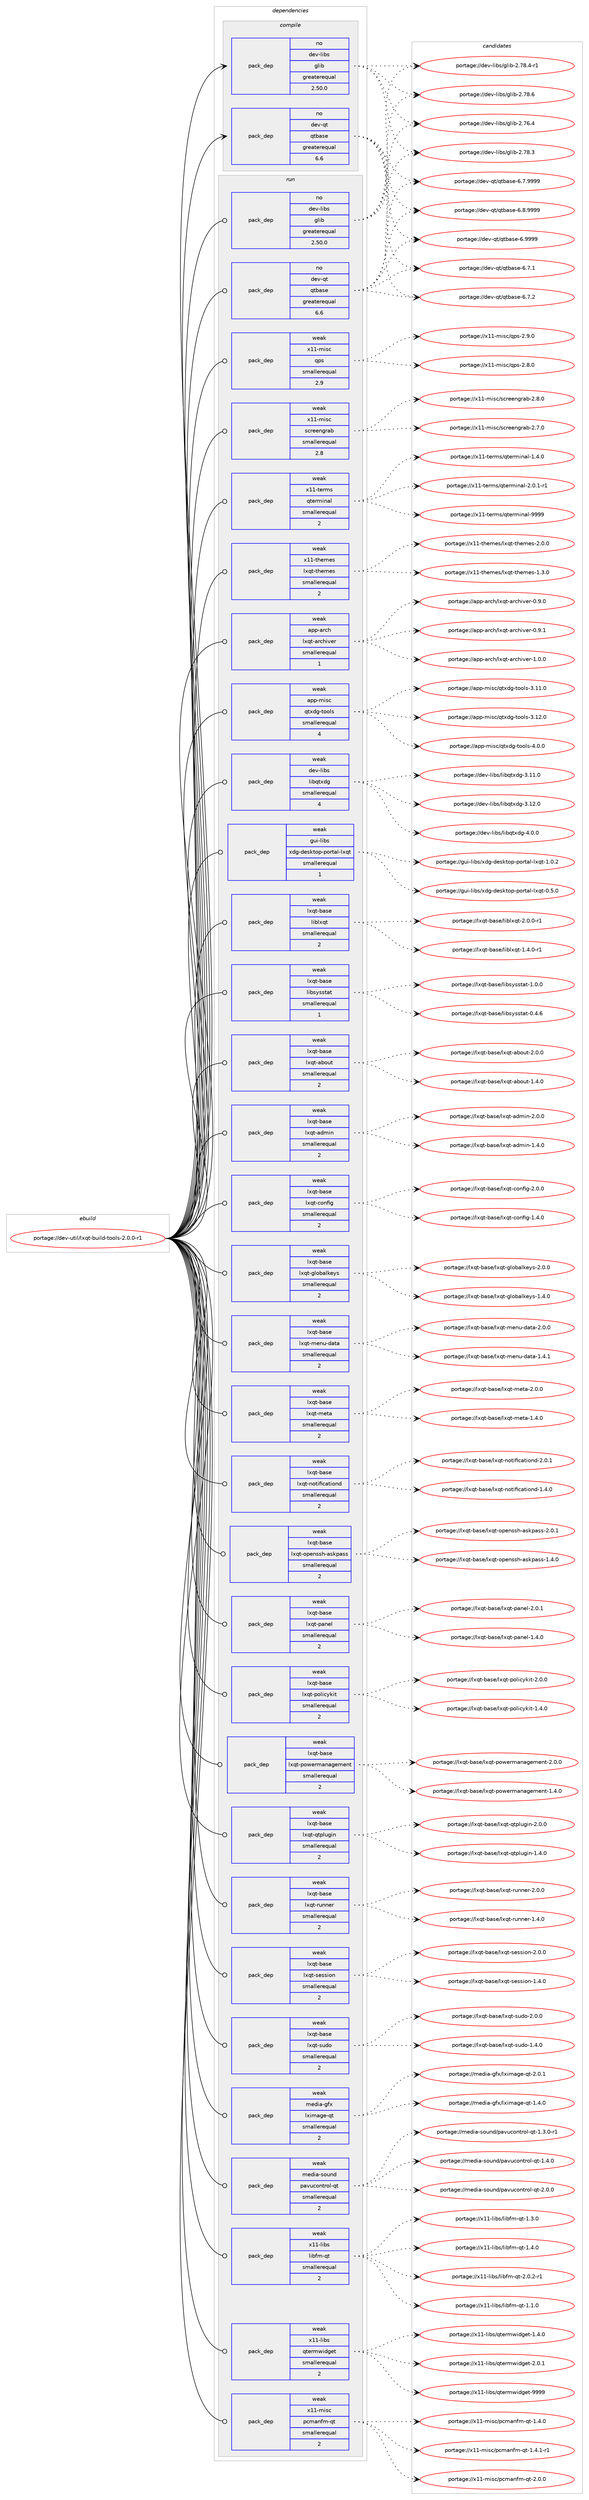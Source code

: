 digraph prolog {

# *************
# Graph options
# *************

newrank=true;
concentrate=true;
compound=true;
graph [rankdir=LR,fontname=Helvetica,fontsize=10,ranksep=1.5];#, ranksep=2.5, nodesep=0.2];
edge  [arrowhead=vee];
node  [fontname=Helvetica,fontsize=10];

# **********
# The ebuild
# **********

subgraph cluster_leftcol {
color=gray;
rank=same;
label=<<i>ebuild</i>>;
id [label="portage://dev-util/lxqt-build-tools-2.0.0-r1", color=red, width=4, href="../dev-util/lxqt-build-tools-2.0.0-r1.svg"];
}

# ****************
# The dependencies
# ****************

subgraph cluster_midcol {
color=gray;
label=<<i>dependencies</i>>;
subgraph cluster_compile {
fillcolor="#eeeeee";
style=filled;
label=<<i>compile</i>>;
subgraph pack49901 {
dependency110826 [label=<<TABLE BORDER="0" CELLBORDER="1" CELLSPACING="0" CELLPADDING="4" WIDTH="220"><TR><TD ROWSPAN="6" CELLPADDING="30">pack_dep</TD></TR><TR><TD WIDTH="110">no</TD></TR><TR><TD>dev-libs</TD></TR><TR><TD>glib</TD></TR><TR><TD>greaterequal</TD></TR><TR><TD>2.50.0</TD></TR></TABLE>>, shape=none, color=blue];
}
id:e -> dependency110826:w [weight=20,style="solid",arrowhead="vee"];
subgraph pack49902 {
dependency110827 [label=<<TABLE BORDER="0" CELLBORDER="1" CELLSPACING="0" CELLPADDING="4" WIDTH="220"><TR><TD ROWSPAN="6" CELLPADDING="30">pack_dep</TD></TR><TR><TD WIDTH="110">no</TD></TR><TR><TD>dev-qt</TD></TR><TR><TD>qtbase</TD></TR><TR><TD>greaterequal</TD></TR><TR><TD>6.6</TD></TR></TABLE>>, shape=none, color=blue];
}
id:e -> dependency110827:w [weight=20,style="solid",arrowhead="vee"];
}
subgraph cluster_compileandrun {
fillcolor="#eeeeee";
style=filled;
label=<<i>compile and run</i>>;
}
subgraph cluster_run {
fillcolor="#eeeeee";
style=filled;
label=<<i>run</i>>;
subgraph pack49903 {
dependency110828 [label=<<TABLE BORDER="0" CELLBORDER="1" CELLSPACING="0" CELLPADDING="4" WIDTH="220"><TR><TD ROWSPAN="6" CELLPADDING="30">pack_dep</TD></TR><TR><TD WIDTH="110">no</TD></TR><TR><TD>dev-libs</TD></TR><TR><TD>glib</TD></TR><TR><TD>greaterequal</TD></TR><TR><TD>2.50.0</TD></TR></TABLE>>, shape=none, color=blue];
}
id:e -> dependency110828:w [weight=20,style="solid",arrowhead="odot"];
subgraph pack49904 {
dependency110829 [label=<<TABLE BORDER="0" CELLBORDER="1" CELLSPACING="0" CELLPADDING="4" WIDTH="220"><TR><TD ROWSPAN="6" CELLPADDING="30">pack_dep</TD></TR><TR><TD WIDTH="110">no</TD></TR><TR><TD>dev-qt</TD></TR><TR><TD>qtbase</TD></TR><TR><TD>greaterequal</TD></TR><TR><TD>6.6</TD></TR></TABLE>>, shape=none, color=blue];
}
id:e -> dependency110829:w [weight=20,style="solid",arrowhead="odot"];
subgraph pack49905 {
dependency110830 [label=<<TABLE BORDER="0" CELLBORDER="1" CELLSPACING="0" CELLPADDING="4" WIDTH="220"><TR><TD ROWSPAN="6" CELLPADDING="30">pack_dep</TD></TR><TR><TD WIDTH="110">weak</TD></TR><TR><TD>app-arch</TD></TR><TR><TD>lxqt-archiver</TD></TR><TR><TD>smallerequal</TD></TR><TR><TD>1</TD></TR></TABLE>>, shape=none, color=blue];
}
id:e -> dependency110830:w [weight=20,style="solid",arrowhead="odot"];
subgraph pack49906 {
dependency110831 [label=<<TABLE BORDER="0" CELLBORDER="1" CELLSPACING="0" CELLPADDING="4" WIDTH="220"><TR><TD ROWSPAN="6" CELLPADDING="30">pack_dep</TD></TR><TR><TD WIDTH="110">weak</TD></TR><TR><TD>app-misc</TD></TR><TR><TD>qtxdg-tools</TD></TR><TR><TD>smallerequal</TD></TR><TR><TD>4</TD></TR></TABLE>>, shape=none, color=blue];
}
id:e -> dependency110831:w [weight=20,style="solid",arrowhead="odot"];
subgraph pack49907 {
dependency110832 [label=<<TABLE BORDER="0" CELLBORDER="1" CELLSPACING="0" CELLPADDING="4" WIDTH="220"><TR><TD ROWSPAN="6" CELLPADDING="30">pack_dep</TD></TR><TR><TD WIDTH="110">weak</TD></TR><TR><TD>dev-libs</TD></TR><TR><TD>libqtxdg</TD></TR><TR><TD>smallerequal</TD></TR><TR><TD>4</TD></TR></TABLE>>, shape=none, color=blue];
}
id:e -> dependency110832:w [weight=20,style="solid",arrowhead="odot"];
subgraph pack49908 {
dependency110833 [label=<<TABLE BORDER="0" CELLBORDER="1" CELLSPACING="0" CELLPADDING="4" WIDTH="220"><TR><TD ROWSPAN="6" CELLPADDING="30">pack_dep</TD></TR><TR><TD WIDTH="110">weak</TD></TR><TR><TD>gui-libs</TD></TR><TR><TD>xdg-desktop-portal-lxqt</TD></TR><TR><TD>smallerequal</TD></TR><TR><TD>1</TD></TR></TABLE>>, shape=none, color=blue];
}
id:e -> dependency110833:w [weight=20,style="solid",arrowhead="odot"];
subgraph pack49909 {
dependency110834 [label=<<TABLE BORDER="0" CELLBORDER="1" CELLSPACING="0" CELLPADDING="4" WIDTH="220"><TR><TD ROWSPAN="6" CELLPADDING="30">pack_dep</TD></TR><TR><TD WIDTH="110">weak</TD></TR><TR><TD>lxqt-base</TD></TR><TR><TD>liblxqt</TD></TR><TR><TD>smallerequal</TD></TR><TR><TD>2</TD></TR></TABLE>>, shape=none, color=blue];
}
id:e -> dependency110834:w [weight=20,style="solid",arrowhead="odot"];
subgraph pack49910 {
dependency110835 [label=<<TABLE BORDER="0" CELLBORDER="1" CELLSPACING="0" CELLPADDING="4" WIDTH="220"><TR><TD ROWSPAN="6" CELLPADDING="30">pack_dep</TD></TR><TR><TD WIDTH="110">weak</TD></TR><TR><TD>lxqt-base</TD></TR><TR><TD>libsysstat</TD></TR><TR><TD>smallerequal</TD></TR><TR><TD>1</TD></TR></TABLE>>, shape=none, color=blue];
}
id:e -> dependency110835:w [weight=20,style="solid",arrowhead="odot"];
subgraph pack49911 {
dependency110836 [label=<<TABLE BORDER="0" CELLBORDER="1" CELLSPACING="0" CELLPADDING="4" WIDTH="220"><TR><TD ROWSPAN="6" CELLPADDING="30">pack_dep</TD></TR><TR><TD WIDTH="110">weak</TD></TR><TR><TD>lxqt-base</TD></TR><TR><TD>lxqt-about</TD></TR><TR><TD>smallerequal</TD></TR><TR><TD>2</TD></TR></TABLE>>, shape=none, color=blue];
}
id:e -> dependency110836:w [weight=20,style="solid",arrowhead="odot"];
subgraph pack49912 {
dependency110837 [label=<<TABLE BORDER="0" CELLBORDER="1" CELLSPACING="0" CELLPADDING="4" WIDTH="220"><TR><TD ROWSPAN="6" CELLPADDING="30">pack_dep</TD></TR><TR><TD WIDTH="110">weak</TD></TR><TR><TD>lxqt-base</TD></TR><TR><TD>lxqt-admin</TD></TR><TR><TD>smallerequal</TD></TR><TR><TD>2</TD></TR></TABLE>>, shape=none, color=blue];
}
id:e -> dependency110837:w [weight=20,style="solid",arrowhead="odot"];
subgraph pack49913 {
dependency110838 [label=<<TABLE BORDER="0" CELLBORDER="1" CELLSPACING="0" CELLPADDING="4" WIDTH="220"><TR><TD ROWSPAN="6" CELLPADDING="30">pack_dep</TD></TR><TR><TD WIDTH="110">weak</TD></TR><TR><TD>lxqt-base</TD></TR><TR><TD>lxqt-config</TD></TR><TR><TD>smallerequal</TD></TR><TR><TD>2</TD></TR></TABLE>>, shape=none, color=blue];
}
id:e -> dependency110838:w [weight=20,style="solid",arrowhead="odot"];
subgraph pack49914 {
dependency110839 [label=<<TABLE BORDER="0" CELLBORDER="1" CELLSPACING="0" CELLPADDING="4" WIDTH="220"><TR><TD ROWSPAN="6" CELLPADDING="30">pack_dep</TD></TR><TR><TD WIDTH="110">weak</TD></TR><TR><TD>lxqt-base</TD></TR><TR><TD>lxqt-globalkeys</TD></TR><TR><TD>smallerequal</TD></TR><TR><TD>2</TD></TR></TABLE>>, shape=none, color=blue];
}
id:e -> dependency110839:w [weight=20,style="solid",arrowhead="odot"];
subgraph pack49915 {
dependency110840 [label=<<TABLE BORDER="0" CELLBORDER="1" CELLSPACING="0" CELLPADDING="4" WIDTH="220"><TR><TD ROWSPAN="6" CELLPADDING="30">pack_dep</TD></TR><TR><TD WIDTH="110">weak</TD></TR><TR><TD>lxqt-base</TD></TR><TR><TD>lxqt-menu-data</TD></TR><TR><TD>smallerequal</TD></TR><TR><TD>2</TD></TR></TABLE>>, shape=none, color=blue];
}
id:e -> dependency110840:w [weight=20,style="solid",arrowhead="odot"];
subgraph pack49916 {
dependency110841 [label=<<TABLE BORDER="0" CELLBORDER="1" CELLSPACING="0" CELLPADDING="4" WIDTH="220"><TR><TD ROWSPAN="6" CELLPADDING="30">pack_dep</TD></TR><TR><TD WIDTH="110">weak</TD></TR><TR><TD>lxqt-base</TD></TR><TR><TD>lxqt-meta</TD></TR><TR><TD>smallerequal</TD></TR><TR><TD>2</TD></TR></TABLE>>, shape=none, color=blue];
}
id:e -> dependency110841:w [weight=20,style="solid",arrowhead="odot"];
subgraph pack49917 {
dependency110842 [label=<<TABLE BORDER="0" CELLBORDER="1" CELLSPACING="0" CELLPADDING="4" WIDTH="220"><TR><TD ROWSPAN="6" CELLPADDING="30">pack_dep</TD></TR><TR><TD WIDTH="110">weak</TD></TR><TR><TD>lxqt-base</TD></TR><TR><TD>lxqt-notificationd</TD></TR><TR><TD>smallerequal</TD></TR><TR><TD>2</TD></TR></TABLE>>, shape=none, color=blue];
}
id:e -> dependency110842:w [weight=20,style="solid",arrowhead="odot"];
subgraph pack49918 {
dependency110843 [label=<<TABLE BORDER="0" CELLBORDER="1" CELLSPACING="0" CELLPADDING="4" WIDTH="220"><TR><TD ROWSPAN="6" CELLPADDING="30">pack_dep</TD></TR><TR><TD WIDTH="110">weak</TD></TR><TR><TD>lxqt-base</TD></TR><TR><TD>lxqt-openssh-askpass</TD></TR><TR><TD>smallerequal</TD></TR><TR><TD>2</TD></TR></TABLE>>, shape=none, color=blue];
}
id:e -> dependency110843:w [weight=20,style="solid",arrowhead="odot"];
subgraph pack49919 {
dependency110844 [label=<<TABLE BORDER="0" CELLBORDER="1" CELLSPACING="0" CELLPADDING="4" WIDTH="220"><TR><TD ROWSPAN="6" CELLPADDING="30">pack_dep</TD></TR><TR><TD WIDTH="110">weak</TD></TR><TR><TD>lxqt-base</TD></TR><TR><TD>lxqt-panel</TD></TR><TR><TD>smallerequal</TD></TR><TR><TD>2</TD></TR></TABLE>>, shape=none, color=blue];
}
id:e -> dependency110844:w [weight=20,style="solid",arrowhead="odot"];
subgraph pack49920 {
dependency110845 [label=<<TABLE BORDER="0" CELLBORDER="1" CELLSPACING="0" CELLPADDING="4" WIDTH="220"><TR><TD ROWSPAN="6" CELLPADDING="30">pack_dep</TD></TR><TR><TD WIDTH="110">weak</TD></TR><TR><TD>lxqt-base</TD></TR><TR><TD>lxqt-policykit</TD></TR><TR><TD>smallerequal</TD></TR><TR><TD>2</TD></TR></TABLE>>, shape=none, color=blue];
}
id:e -> dependency110845:w [weight=20,style="solid",arrowhead="odot"];
subgraph pack49921 {
dependency110846 [label=<<TABLE BORDER="0" CELLBORDER="1" CELLSPACING="0" CELLPADDING="4" WIDTH="220"><TR><TD ROWSPAN="6" CELLPADDING="30">pack_dep</TD></TR><TR><TD WIDTH="110">weak</TD></TR><TR><TD>lxqt-base</TD></TR><TR><TD>lxqt-powermanagement</TD></TR><TR><TD>smallerequal</TD></TR><TR><TD>2</TD></TR></TABLE>>, shape=none, color=blue];
}
id:e -> dependency110846:w [weight=20,style="solid",arrowhead="odot"];
subgraph pack49922 {
dependency110847 [label=<<TABLE BORDER="0" CELLBORDER="1" CELLSPACING="0" CELLPADDING="4" WIDTH="220"><TR><TD ROWSPAN="6" CELLPADDING="30">pack_dep</TD></TR><TR><TD WIDTH="110">weak</TD></TR><TR><TD>lxqt-base</TD></TR><TR><TD>lxqt-qtplugin</TD></TR><TR><TD>smallerequal</TD></TR><TR><TD>2</TD></TR></TABLE>>, shape=none, color=blue];
}
id:e -> dependency110847:w [weight=20,style="solid",arrowhead="odot"];
subgraph pack49923 {
dependency110848 [label=<<TABLE BORDER="0" CELLBORDER="1" CELLSPACING="0" CELLPADDING="4" WIDTH="220"><TR><TD ROWSPAN="6" CELLPADDING="30">pack_dep</TD></TR><TR><TD WIDTH="110">weak</TD></TR><TR><TD>lxqt-base</TD></TR><TR><TD>lxqt-runner</TD></TR><TR><TD>smallerequal</TD></TR><TR><TD>2</TD></TR></TABLE>>, shape=none, color=blue];
}
id:e -> dependency110848:w [weight=20,style="solid",arrowhead="odot"];
subgraph pack49924 {
dependency110849 [label=<<TABLE BORDER="0" CELLBORDER="1" CELLSPACING="0" CELLPADDING="4" WIDTH="220"><TR><TD ROWSPAN="6" CELLPADDING="30">pack_dep</TD></TR><TR><TD WIDTH="110">weak</TD></TR><TR><TD>lxqt-base</TD></TR><TR><TD>lxqt-session</TD></TR><TR><TD>smallerequal</TD></TR><TR><TD>2</TD></TR></TABLE>>, shape=none, color=blue];
}
id:e -> dependency110849:w [weight=20,style="solid",arrowhead="odot"];
subgraph pack49925 {
dependency110850 [label=<<TABLE BORDER="0" CELLBORDER="1" CELLSPACING="0" CELLPADDING="4" WIDTH="220"><TR><TD ROWSPAN="6" CELLPADDING="30">pack_dep</TD></TR><TR><TD WIDTH="110">weak</TD></TR><TR><TD>lxqt-base</TD></TR><TR><TD>lxqt-sudo</TD></TR><TR><TD>smallerequal</TD></TR><TR><TD>2</TD></TR></TABLE>>, shape=none, color=blue];
}
id:e -> dependency110850:w [weight=20,style="solid",arrowhead="odot"];
subgraph pack49926 {
dependency110851 [label=<<TABLE BORDER="0" CELLBORDER="1" CELLSPACING="0" CELLPADDING="4" WIDTH="220"><TR><TD ROWSPAN="6" CELLPADDING="30">pack_dep</TD></TR><TR><TD WIDTH="110">weak</TD></TR><TR><TD>media-gfx</TD></TR><TR><TD>lximage-qt</TD></TR><TR><TD>smallerequal</TD></TR><TR><TD>2</TD></TR></TABLE>>, shape=none, color=blue];
}
id:e -> dependency110851:w [weight=20,style="solid",arrowhead="odot"];
subgraph pack49927 {
dependency110852 [label=<<TABLE BORDER="0" CELLBORDER="1" CELLSPACING="0" CELLPADDING="4" WIDTH="220"><TR><TD ROWSPAN="6" CELLPADDING="30">pack_dep</TD></TR><TR><TD WIDTH="110">weak</TD></TR><TR><TD>media-sound</TD></TR><TR><TD>pavucontrol-qt</TD></TR><TR><TD>smallerequal</TD></TR><TR><TD>2</TD></TR></TABLE>>, shape=none, color=blue];
}
id:e -> dependency110852:w [weight=20,style="solid",arrowhead="odot"];
subgraph pack49928 {
dependency110853 [label=<<TABLE BORDER="0" CELLBORDER="1" CELLSPACING="0" CELLPADDING="4" WIDTH="220"><TR><TD ROWSPAN="6" CELLPADDING="30">pack_dep</TD></TR><TR><TD WIDTH="110">weak</TD></TR><TR><TD>x11-libs</TD></TR><TR><TD>libfm-qt</TD></TR><TR><TD>smallerequal</TD></TR><TR><TD>2</TD></TR></TABLE>>, shape=none, color=blue];
}
id:e -> dependency110853:w [weight=20,style="solid",arrowhead="odot"];
subgraph pack49929 {
dependency110854 [label=<<TABLE BORDER="0" CELLBORDER="1" CELLSPACING="0" CELLPADDING="4" WIDTH="220"><TR><TD ROWSPAN="6" CELLPADDING="30">pack_dep</TD></TR><TR><TD WIDTH="110">weak</TD></TR><TR><TD>x11-libs</TD></TR><TR><TD>qtermwidget</TD></TR><TR><TD>smallerequal</TD></TR><TR><TD>2</TD></TR></TABLE>>, shape=none, color=blue];
}
id:e -> dependency110854:w [weight=20,style="solid",arrowhead="odot"];
# *** BEGIN UNKNOWN DEPENDENCY TYPE (TODO) ***
# id -> package_dependency(portage://dev-util/lxqt-build-tools-2.0.0-r1,run,weak,x11-misc,obconf-qt,none,[,,],[],[])
# *** END UNKNOWN DEPENDENCY TYPE (TODO) ***

subgraph pack49930 {
dependency110855 [label=<<TABLE BORDER="0" CELLBORDER="1" CELLSPACING="0" CELLPADDING="4" WIDTH="220"><TR><TD ROWSPAN="6" CELLPADDING="30">pack_dep</TD></TR><TR><TD WIDTH="110">weak</TD></TR><TR><TD>x11-misc</TD></TR><TR><TD>pcmanfm-qt</TD></TR><TR><TD>smallerequal</TD></TR><TR><TD>2</TD></TR></TABLE>>, shape=none, color=blue];
}
id:e -> dependency110855:w [weight=20,style="solid",arrowhead="odot"];
subgraph pack49931 {
dependency110856 [label=<<TABLE BORDER="0" CELLBORDER="1" CELLSPACING="0" CELLPADDING="4" WIDTH="220"><TR><TD ROWSPAN="6" CELLPADDING="30">pack_dep</TD></TR><TR><TD WIDTH="110">weak</TD></TR><TR><TD>x11-misc</TD></TR><TR><TD>qps</TD></TR><TR><TD>smallerequal</TD></TR><TR><TD>2.9</TD></TR></TABLE>>, shape=none, color=blue];
}
id:e -> dependency110856:w [weight=20,style="solid",arrowhead="odot"];
subgraph pack49932 {
dependency110857 [label=<<TABLE BORDER="0" CELLBORDER="1" CELLSPACING="0" CELLPADDING="4" WIDTH="220"><TR><TD ROWSPAN="6" CELLPADDING="30">pack_dep</TD></TR><TR><TD WIDTH="110">weak</TD></TR><TR><TD>x11-misc</TD></TR><TR><TD>screengrab</TD></TR><TR><TD>smallerequal</TD></TR><TR><TD>2.8</TD></TR></TABLE>>, shape=none, color=blue];
}
id:e -> dependency110857:w [weight=20,style="solid",arrowhead="odot"];
subgraph pack49933 {
dependency110858 [label=<<TABLE BORDER="0" CELLBORDER="1" CELLSPACING="0" CELLPADDING="4" WIDTH="220"><TR><TD ROWSPAN="6" CELLPADDING="30">pack_dep</TD></TR><TR><TD WIDTH="110">weak</TD></TR><TR><TD>x11-terms</TD></TR><TR><TD>qterminal</TD></TR><TR><TD>smallerequal</TD></TR><TR><TD>2</TD></TR></TABLE>>, shape=none, color=blue];
}
id:e -> dependency110858:w [weight=20,style="solid",arrowhead="odot"];
subgraph pack49934 {
dependency110859 [label=<<TABLE BORDER="0" CELLBORDER="1" CELLSPACING="0" CELLPADDING="4" WIDTH="220"><TR><TD ROWSPAN="6" CELLPADDING="30">pack_dep</TD></TR><TR><TD WIDTH="110">weak</TD></TR><TR><TD>x11-themes</TD></TR><TR><TD>lxqt-themes</TD></TR><TR><TD>smallerequal</TD></TR><TR><TD>2</TD></TR></TABLE>>, shape=none, color=blue];
}
id:e -> dependency110859:w [weight=20,style="solid",arrowhead="odot"];
}
}

# **************
# The candidates
# **************

subgraph cluster_choices {
rank=same;
color=gray;
label=<<i>candidates</i>>;

subgraph choice49901 {
color=black;
nodesep=1;
choice1001011184510810598115471031081059845504655544652 [label="portage://dev-libs/glib-2.76.4", color=red, width=4,href="../dev-libs/glib-2.76.4.svg"];
choice1001011184510810598115471031081059845504655564651 [label="portage://dev-libs/glib-2.78.3", color=red, width=4,href="../dev-libs/glib-2.78.3.svg"];
choice10010111845108105981154710310810598455046555646524511449 [label="portage://dev-libs/glib-2.78.4-r1", color=red, width=4,href="../dev-libs/glib-2.78.4-r1.svg"];
choice1001011184510810598115471031081059845504655564654 [label="portage://dev-libs/glib-2.78.6", color=red, width=4,href="../dev-libs/glib-2.78.6.svg"];
dependency110826:e -> choice1001011184510810598115471031081059845504655544652:w [style=dotted,weight="100"];
dependency110826:e -> choice1001011184510810598115471031081059845504655564651:w [style=dotted,weight="100"];
dependency110826:e -> choice10010111845108105981154710310810598455046555646524511449:w [style=dotted,weight="100"];
dependency110826:e -> choice1001011184510810598115471031081059845504655564654:w [style=dotted,weight="100"];
}
subgraph choice49902 {
color=black;
nodesep=1;
choice10010111845113116471131169897115101455446554649 [label="portage://dev-qt/qtbase-6.7.1", color=red, width=4,href="../dev-qt/qtbase-6.7.1.svg"];
choice10010111845113116471131169897115101455446554650 [label="portage://dev-qt/qtbase-6.7.2", color=red, width=4,href="../dev-qt/qtbase-6.7.2.svg"];
choice10010111845113116471131169897115101455446554657575757 [label="portage://dev-qt/qtbase-6.7.9999", color=red, width=4,href="../dev-qt/qtbase-6.7.9999.svg"];
choice10010111845113116471131169897115101455446564657575757 [label="portage://dev-qt/qtbase-6.8.9999", color=red, width=4,href="../dev-qt/qtbase-6.8.9999.svg"];
choice1001011184511311647113116989711510145544657575757 [label="portage://dev-qt/qtbase-6.9999", color=red, width=4,href="../dev-qt/qtbase-6.9999.svg"];
dependency110827:e -> choice10010111845113116471131169897115101455446554649:w [style=dotted,weight="100"];
dependency110827:e -> choice10010111845113116471131169897115101455446554650:w [style=dotted,weight="100"];
dependency110827:e -> choice10010111845113116471131169897115101455446554657575757:w [style=dotted,weight="100"];
dependency110827:e -> choice10010111845113116471131169897115101455446564657575757:w [style=dotted,weight="100"];
dependency110827:e -> choice1001011184511311647113116989711510145544657575757:w [style=dotted,weight="100"];
}
subgraph choice49903 {
color=black;
nodesep=1;
choice1001011184510810598115471031081059845504655544652 [label="portage://dev-libs/glib-2.76.4", color=red, width=4,href="../dev-libs/glib-2.76.4.svg"];
choice1001011184510810598115471031081059845504655564651 [label="portage://dev-libs/glib-2.78.3", color=red, width=4,href="../dev-libs/glib-2.78.3.svg"];
choice10010111845108105981154710310810598455046555646524511449 [label="portage://dev-libs/glib-2.78.4-r1", color=red, width=4,href="../dev-libs/glib-2.78.4-r1.svg"];
choice1001011184510810598115471031081059845504655564654 [label="portage://dev-libs/glib-2.78.6", color=red, width=4,href="../dev-libs/glib-2.78.6.svg"];
dependency110828:e -> choice1001011184510810598115471031081059845504655544652:w [style=dotted,weight="100"];
dependency110828:e -> choice1001011184510810598115471031081059845504655564651:w [style=dotted,weight="100"];
dependency110828:e -> choice10010111845108105981154710310810598455046555646524511449:w [style=dotted,weight="100"];
dependency110828:e -> choice1001011184510810598115471031081059845504655564654:w [style=dotted,weight="100"];
}
subgraph choice49904 {
color=black;
nodesep=1;
choice10010111845113116471131169897115101455446554649 [label="portage://dev-qt/qtbase-6.7.1", color=red, width=4,href="../dev-qt/qtbase-6.7.1.svg"];
choice10010111845113116471131169897115101455446554650 [label="portage://dev-qt/qtbase-6.7.2", color=red, width=4,href="../dev-qt/qtbase-6.7.2.svg"];
choice10010111845113116471131169897115101455446554657575757 [label="portage://dev-qt/qtbase-6.7.9999", color=red, width=4,href="../dev-qt/qtbase-6.7.9999.svg"];
choice10010111845113116471131169897115101455446564657575757 [label="portage://dev-qt/qtbase-6.8.9999", color=red, width=4,href="../dev-qt/qtbase-6.8.9999.svg"];
choice1001011184511311647113116989711510145544657575757 [label="portage://dev-qt/qtbase-6.9999", color=red, width=4,href="../dev-qt/qtbase-6.9999.svg"];
dependency110829:e -> choice10010111845113116471131169897115101455446554649:w [style=dotted,weight="100"];
dependency110829:e -> choice10010111845113116471131169897115101455446554650:w [style=dotted,weight="100"];
dependency110829:e -> choice10010111845113116471131169897115101455446554657575757:w [style=dotted,weight="100"];
dependency110829:e -> choice10010111845113116471131169897115101455446564657575757:w [style=dotted,weight="100"];
dependency110829:e -> choice1001011184511311647113116989711510145544657575757:w [style=dotted,weight="100"];
}
subgraph choice49905 {
color=black;
nodesep=1;
choice9711211245971149910447108120113116459711499104105118101114454846574648 [label="portage://app-arch/lxqt-archiver-0.9.0", color=red, width=4,href="../app-arch/lxqt-archiver-0.9.0.svg"];
choice9711211245971149910447108120113116459711499104105118101114454846574649 [label="portage://app-arch/lxqt-archiver-0.9.1", color=red, width=4,href="../app-arch/lxqt-archiver-0.9.1.svg"];
choice9711211245971149910447108120113116459711499104105118101114454946484648 [label="portage://app-arch/lxqt-archiver-1.0.0", color=red, width=4,href="../app-arch/lxqt-archiver-1.0.0.svg"];
dependency110830:e -> choice9711211245971149910447108120113116459711499104105118101114454846574648:w [style=dotted,weight="100"];
dependency110830:e -> choice9711211245971149910447108120113116459711499104105118101114454846574649:w [style=dotted,weight="100"];
dependency110830:e -> choice9711211245971149910447108120113116459711499104105118101114454946484648:w [style=dotted,weight="100"];
}
subgraph choice49906 {
color=black;
nodesep=1;
choice971121124510910511599471131161201001034511611111110811545514649494648 [label="portage://app-misc/qtxdg-tools-3.11.0", color=red, width=4,href="../app-misc/qtxdg-tools-3.11.0.svg"];
choice971121124510910511599471131161201001034511611111110811545514649504648 [label="portage://app-misc/qtxdg-tools-3.12.0", color=red, width=4,href="../app-misc/qtxdg-tools-3.12.0.svg"];
choice9711211245109105115994711311612010010345116111111108115455246484648 [label="portage://app-misc/qtxdg-tools-4.0.0", color=red, width=4,href="../app-misc/qtxdg-tools-4.0.0.svg"];
dependency110831:e -> choice971121124510910511599471131161201001034511611111110811545514649494648:w [style=dotted,weight="100"];
dependency110831:e -> choice971121124510910511599471131161201001034511611111110811545514649504648:w [style=dotted,weight="100"];
dependency110831:e -> choice9711211245109105115994711311612010010345116111111108115455246484648:w [style=dotted,weight="100"];
}
subgraph choice49907 {
color=black;
nodesep=1;
choice1001011184510810598115471081059811311612010010345514649494648 [label="portage://dev-libs/libqtxdg-3.11.0", color=red, width=4,href="../dev-libs/libqtxdg-3.11.0.svg"];
choice1001011184510810598115471081059811311612010010345514649504648 [label="portage://dev-libs/libqtxdg-3.12.0", color=red, width=4,href="../dev-libs/libqtxdg-3.12.0.svg"];
choice10010111845108105981154710810598113116120100103455246484648 [label="portage://dev-libs/libqtxdg-4.0.0", color=red, width=4,href="../dev-libs/libqtxdg-4.0.0.svg"];
dependency110832:e -> choice1001011184510810598115471081059811311612010010345514649494648:w [style=dotted,weight="100"];
dependency110832:e -> choice1001011184510810598115471081059811311612010010345514649504648:w [style=dotted,weight="100"];
dependency110832:e -> choice10010111845108105981154710810598113116120100103455246484648:w [style=dotted,weight="100"];
}
subgraph choice49908 {
color=black;
nodesep=1;
choice10311710545108105981154712010010345100101115107116111112451121111141169710845108120113116454846534648 [label="portage://gui-libs/xdg-desktop-portal-lxqt-0.5.0", color=red, width=4,href="../gui-libs/xdg-desktop-portal-lxqt-0.5.0.svg"];
choice10311710545108105981154712010010345100101115107116111112451121111141169710845108120113116454946484650 [label="portage://gui-libs/xdg-desktop-portal-lxqt-1.0.2", color=red, width=4,href="../gui-libs/xdg-desktop-portal-lxqt-1.0.2.svg"];
dependency110833:e -> choice10311710545108105981154712010010345100101115107116111112451121111141169710845108120113116454846534648:w [style=dotted,weight="100"];
dependency110833:e -> choice10311710545108105981154712010010345100101115107116111112451121111141169710845108120113116454946484650:w [style=dotted,weight="100"];
}
subgraph choice49909 {
color=black;
nodesep=1;
choice10812011311645989711510147108105981081201131164549465246484511449 [label="portage://lxqt-base/liblxqt-1.4.0-r1", color=red, width=4,href="../lxqt-base/liblxqt-1.4.0-r1.svg"];
choice10812011311645989711510147108105981081201131164550464846484511449 [label="portage://lxqt-base/liblxqt-2.0.0-r1", color=red, width=4,href="../lxqt-base/liblxqt-2.0.0-r1.svg"];
dependency110834:e -> choice10812011311645989711510147108105981081201131164549465246484511449:w [style=dotted,weight="100"];
dependency110834:e -> choice10812011311645989711510147108105981081201131164550464846484511449:w [style=dotted,weight="100"];
}
subgraph choice49910 {
color=black;
nodesep=1;
choice108120113116459897115101471081059811512111511511697116454846524654 [label="portage://lxqt-base/libsysstat-0.4.6", color=red, width=4,href="../lxqt-base/libsysstat-0.4.6.svg"];
choice108120113116459897115101471081059811512111511511697116454946484648 [label="portage://lxqt-base/libsysstat-1.0.0", color=red, width=4,href="../lxqt-base/libsysstat-1.0.0.svg"];
dependency110835:e -> choice108120113116459897115101471081059811512111511511697116454846524654:w [style=dotted,weight="100"];
dependency110835:e -> choice108120113116459897115101471081059811512111511511697116454946484648:w [style=dotted,weight="100"];
}
subgraph choice49911 {
color=black;
nodesep=1;
choice10812011311645989711510147108120113116459798111117116454946524648 [label="portage://lxqt-base/lxqt-about-1.4.0", color=red, width=4,href="../lxqt-base/lxqt-about-1.4.0.svg"];
choice10812011311645989711510147108120113116459798111117116455046484648 [label="portage://lxqt-base/lxqt-about-2.0.0", color=red, width=4,href="../lxqt-base/lxqt-about-2.0.0.svg"];
dependency110836:e -> choice10812011311645989711510147108120113116459798111117116454946524648:w [style=dotted,weight="100"];
dependency110836:e -> choice10812011311645989711510147108120113116459798111117116455046484648:w [style=dotted,weight="100"];
}
subgraph choice49912 {
color=black;
nodesep=1;
choice108120113116459897115101471081201131164597100109105110454946524648 [label="portage://lxqt-base/lxqt-admin-1.4.0", color=red, width=4,href="../lxqt-base/lxqt-admin-1.4.0.svg"];
choice108120113116459897115101471081201131164597100109105110455046484648 [label="portage://lxqt-base/lxqt-admin-2.0.0", color=red, width=4,href="../lxqt-base/lxqt-admin-2.0.0.svg"];
dependency110837:e -> choice108120113116459897115101471081201131164597100109105110454946524648:w [style=dotted,weight="100"];
dependency110837:e -> choice108120113116459897115101471081201131164597100109105110455046484648:w [style=dotted,weight="100"];
}
subgraph choice49913 {
color=black;
nodesep=1;
choice108120113116459897115101471081201131164599111110102105103454946524648 [label="portage://lxqt-base/lxqt-config-1.4.0", color=red, width=4,href="../lxqt-base/lxqt-config-1.4.0.svg"];
choice108120113116459897115101471081201131164599111110102105103455046484648 [label="portage://lxqt-base/lxqt-config-2.0.0", color=red, width=4,href="../lxqt-base/lxqt-config-2.0.0.svg"];
dependency110838:e -> choice108120113116459897115101471081201131164599111110102105103454946524648:w [style=dotted,weight="100"];
dependency110838:e -> choice108120113116459897115101471081201131164599111110102105103455046484648:w [style=dotted,weight="100"];
}
subgraph choice49914 {
color=black;
nodesep=1;
choice10812011311645989711510147108120113116451031081119897108107101121115454946524648 [label="portage://lxqt-base/lxqt-globalkeys-1.4.0", color=red, width=4,href="../lxqt-base/lxqt-globalkeys-1.4.0.svg"];
choice10812011311645989711510147108120113116451031081119897108107101121115455046484648 [label="portage://lxqt-base/lxqt-globalkeys-2.0.0", color=red, width=4,href="../lxqt-base/lxqt-globalkeys-2.0.0.svg"];
dependency110839:e -> choice10812011311645989711510147108120113116451031081119897108107101121115454946524648:w [style=dotted,weight="100"];
dependency110839:e -> choice10812011311645989711510147108120113116451031081119897108107101121115455046484648:w [style=dotted,weight="100"];
}
subgraph choice49915 {
color=black;
nodesep=1;
choice1081201131164598971151014710812011311645109101110117451009711697454946524649 [label="portage://lxqt-base/lxqt-menu-data-1.4.1", color=red, width=4,href="../lxqt-base/lxqt-menu-data-1.4.1.svg"];
choice1081201131164598971151014710812011311645109101110117451009711697455046484648 [label="portage://lxqt-base/lxqt-menu-data-2.0.0", color=red, width=4,href="../lxqt-base/lxqt-menu-data-2.0.0.svg"];
dependency110840:e -> choice1081201131164598971151014710812011311645109101110117451009711697454946524649:w [style=dotted,weight="100"];
dependency110840:e -> choice1081201131164598971151014710812011311645109101110117451009711697455046484648:w [style=dotted,weight="100"];
}
subgraph choice49916 {
color=black;
nodesep=1;
choice108120113116459897115101471081201131164510910111697454946524648 [label="portage://lxqt-base/lxqt-meta-1.4.0", color=red, width=4,href="../lxqt-base/lxqt-meta-1.4.0.svg"];
choice108120113116459897115101471081201131164510910111697455046484648 [label="portage://lxqt-base/lxqt-meta-2.0.0", color=red, width=4,href="../lxqt-base/lxqt-meta-2.0.0.svg"];
dependency110841:e -> choice108120113116459897115101471081201131164510910111697454946524648:w [style=dotted,weight="100"];
dependency110841:e -> choice108120113116459897115101471081201131164510910111697455046484648:w [style=dotted,weight="100"];
}
subgraph choice49917 {
color=black;
nodesep=1;
choice10812011311645989711510147108120113116451101111161051021059997116105111110100454946524648 [label="portage://lxqt-base/lxqt-notificationd-1.4.0", color=red, width=4,href="../lxqt-base/lxqt-notificationd-1.4.0.svg"];
choice10812011311645989711510147108120113116451101111161051021059997116105111110100455046484649 [label="portage://lxqt-base/lxqt-notificationd-2.0.1", color=red, width=4,href="../lxqt-base/lxqt-notificationd-2.0.1.svg"];
dependency110842:e -> choice10812011311645989711510147108120113116451101111161051021059997116105111110100454946524648:w [style=dotted,weight="100"];
dependency110842:e -> choice10812011311645989711510147108120113116451101111161051021059997116105111110100455046484649:w [style=dotted,weight="100"];
}
subgraph choice49918 {
color=black;
nodesep=1;
choice1081201131164598971151014710812011311645111112101110115115104459711510711297115115454946524648 [label="portage://lxqt-base/lxqt-openssh-askpass-1.4.0", color=red, width=4,href="../lxqt-base/lxqt-openssh-askpass-1.4.0.svg"];
choice1081201131164598971151014710812011311645111112101110115115104459711510711297115115455046484649 [label="portage://lxqt-base/lxqt-openssh-askpass-2.0.1", color=red, width=4,href="../lxqt-base/lxqt-openssh-askpass-2.0.1.svg"];
dependency110843:e -> choice1081201131164598971151014710812011311645111112101110115115104459711510711297115115454946524648:w [style=dotted,weight="100"];
dependency110843:e -> choice1081201131164598971151014710812011311645111112101110115115104459711510711297115115455046484649:w [style=dotted,weight="100"];
}
subgraph choice49919 {
color=black;
nodesep=1;
choice108120113116459897115101471081201131164511297110101108454946524648 [label="portage://lxqt-base/lxqt-panel-1.4.0", color=red, width=4,href="../lxqt-base/lxqt-panel-1.4.0.svg"];
choice108120113116459897115101471081201131164511297110101108455046484649 [label="portage://lxqt-base/lxqt-panel-2.0.1", color=red, width=4,href="../lxqt-base/lxqt-panel-2.0.1.svg"];
dependency110844:e -> choice108120113116459897115101471081201131164511297110101108454946524648:w [style=dotted,weight="100"];
dependency110844:e -> choice108120113116459897115101471081201131164511297110101108455046484649:w [style=dotted,weight="100"];
}
subgraph choice49920 {
color=black;
nodesep=1;
choice108120113116459897115101471081201131164511211110810599121107105116454946524648 [label="portage://lxqt-base/lxqt-policykit-1.4.0", color=red, width=4,href="../lxqt-base/lxqt-policykit-1.4.0.svg"];
choice108120113116459897115101471081201131164511211110810599121107105116455046484648 [label="portage://lxqt-base/lxqt-policykit-2.0.0", color=red, width=4,href="../lxqt-base/lxqt-policykit-2.0.0.svg"];
dependency110845:e -> choice108120113116459897115101471081201131164511211110810599121107105116454946524648:w [style=dotted,weight="100"];
dependency110845:e -> choice108120113116459897115101471081201131164511211110810599121107105116455046484648:w [style=dotted,weight="100"];
}
subgraph choice49921 {
color=black;
nodesep=1;
choice10812011311645989711510147108120113116451121111191011141099711097103101109101110116454946524648 [label="portage://lxqt-base/lxqt-powermanagement-1.4.0", color=red, width=4,href="../lxqt-base/lxqt-powermanagement-1.4.0.svg"];
choice10812011311645989711510147108120113116451121111191011141099711097103101109101110116455046484648 [label="portage://lxqt-base/lxqt-powermanagement-2.0.0", color=red, width=4,href="../lxqt-base/lxqt-powermanagement-2.0.0.svg"];
dependency110846:e -> choice10812011311645989711510147108120113116451121111191011141099711097103101109101110116454946524648:w [style=dotted,weight="100"];
dependency110846:e -> choice10812011311645989711510147108120113116451121111191011141099711097103101109101110116455046484648:w [style=dotted,weight="100"];
}
subgraph choice49922 {
color=black;
nodesep=1;
choice1081201131164598971151014710812011311645113116112108117103105110454946524648 [label="portage://lxqt-base/lxqt-qtplugin-1.4.0", color=red, width=4,href="../lxqt-base/lxqt-qtplugin-1.4.0.svg"];
choice1081201131164598971151014710812011311645113116112108117103105110455046484648 [label="portage://lxqt-base/lxqt-qtplugin-2.0.0", color=red, width=4,href="../lxqt-base/lxqt-qtplugin-2.0.0.svg"];
dependency110847:e -> choice1081201131164598971151014710812011311645113116112108117103105110454946524648:w [style=dotted,weight="100"];
dependency110847:e -> choice1081201131164598971151014710812011311645113116112108117103105110455046484648:w [style=dotted,weight="100"];
}
subgraph choice49923 {
color=black;
nodesep=1;
choice1081201131164598971151014710812011311645114117110110101114454946524648 [label="portage://lxqt-base/lxqt-runner-1.4.0", color=red, width=4,href="../lxqt-base/lxqt-runner-1.4.0.svg"];
choice1081201131164598971151014710812011311645114117110110101114455046484648 [label="portage://lxqt-base/lxqt-runner-2.0.0", color=red, width=4,href="../lxqt-base/lxqt-runner-2.0.0.svg"];
dependency110848:e -> choice1081201131164598971151014710812011311645114117110110101114454946524648:w [style=dotted,weight="100"];
dependency110848:e -> choice1081201131164598971151014710812011311645114117110110101114455046484648:w [style=dotted,weight="100"];
}
subgraph choice49924 {
color=black;
nodesep=1;
choice1081201131164598971151014710812011311645115101115115105111110454946524648 [label="portage://lxqt-base/lxqt-session-1.4.0", color=red, width=4,href="../lxqt-base/lxqt-session-1.4.0.svg"];
choice1081201131164598971151014710812011311645115101115115105111110455046484648 [label="portage://lxqt-base/lxqt-session-2.0.0", color=red, width=4,href="../lxqt-base/lxqt-session-2.0.0.svg"];
dependency110849:e -> choice1081201131164598971151014710812011311645115101115115105111110454946524648:w [style=dotted,weight="100"];
dependency110849:e -> choice1081201131164598971151014710812011311645115101115115105111110455046484648:w [style=dotted,weight="100"];
}
subgraph choice49925 {
color=black;
nodesep=1;
choice1081201131164598971151014710812011311645115117100111454946524648 [label="portage://lxqt-base/lxqt-sudo-1.4.0", color=red, width=4,href="../lxqt-base/lxqt-sudo-1.4.0.svg"];
choice1081201131164598971151014710812011311645115117100111455046484648 [label="portage://lxqt-base/lxqt-sudo-2.0.0", color=red, width=4,href="../lxqt-base/lxqt-sudo-2.0.0.svg"];
dependency110850:e -> choice1081201131164598971151014710812011311645115117100111454946524648:w [style=dotted,weight="100"];
dependency110850:e -> choice1081201131164598971151014710812011311645115117100111455046484648:w [style=dotted,weight="100"];
}
subgraph choice49926 {
color=black;
nodesep=1;
choice1091011001059745103102120471081201051099710310145113116454946524648 [label="portage://media-gfx/lximage-qt-1.4.0", color=red, width=4,href="../media-gfx/lximage-qt-1.4.0.svg"];
choice1091011001059745103102120471081201051099710310145113116455046484649 [label="portage://media-gfx/lximage-qt-2.0.1", color=red, width=4,href="../media-gfx/lximage-qt-2.0.1.svg"];
dependency110851:e -> choice1091011001059745103102120471081201051099710310145113116454946524648:w [style=dotted,weight="100"];
dependency110851:e -> choice1091011001059745103102120471081201051099710310145113116455046484649:w [style=dotted,weight="100"];
}
subgraph choice49927 {
color=black;
nodesep=1;
choice1091011001059745115111117110100471129711811799111110116114111108451131164549465146484511449 [label="portage://media-sound/pavucontrol-qt-1.3.0-r1", color=red, width=4,href="../media-sound/pavucontrol-qt-1.3.0-r1.svg"];
choice109101100105974511511111711010047112971181179911111011611411110845113116454946524648 [label="portage://media-sound/pavucontrol-qt-1.4.0", color=red, width=4,href="../media-sound/pavucontrol-qt-1.4.0.svg"];
choice109101100105974511511111711010047112971181179911111011611411110845113116455046484648 [label="portage://media-sound/pavucontrol-qt-2.0.0", color=red, width=4,href="../media-sound/pavucontrol-qt-2.0.0.svg"];
dependency110852:e -> choice1091011001059745115111117110100471129711811799111110116114111108451131164549465146484511449:w [style=dotted,weight="100"];
dependency110852:e -> choice109101100105974511511111711010047112971181179911111011611411110845113116454946524648:w [style=dotted,weight="100"];
dependency110852:e -> choice109101100105974511511111711010047112971181179911111011611411110845113116455046484648:w [style=dotted,weight="100"];
}
subgraph choice49928 {
color=black;
nodesep=1;
choice12049494510810598115471081059810210945113116454946494648 [label="portage://x11-libs/libfm-qt-1.1.0", color=red, width=4,href="../x11-libs/libfm-qt-1.1.0.svg"];
choice12049494510810598115471081059810210945113116454946514648 [label="portage://x11-libs/libfm-qt-1.3.0", color=red, width=4,href="../x11-libs/libfm-qt-1.3.0.svg"];
choice12049494510810598115471081059810210945113116454946524648 [label="portage://x11-libs/libfm-qt-1.4.0", color=red, width=4,href="../x11-libs/libfm-qt-1.4.0.svg"];
choice120494945108105981154710810598102109451131164550464846504511449 [label="portage://x11-libs/libfm-qt-2.0.2-r1", color=red, width=4,href="../x11-libs/libfm-qt-2.0.2-r1.svg"];
dependency110853:e -> choice12049494510810598115471081059810210945113116454946494648:w [style=dotted,weight="100"];
dependency110853:e -> choice12049494510810598115471081059810210945113116454946514648:w [style=dotted,weight="100"];
dependency110853:e -> choice12049494510810598115471081059810210945113116454946524648:w [style=dotted,weight="100"];
dependency110853:e -> choice120494945108105981154710810598102109451131164550464846504511449:w [style=dotted,weight="100"];
}
subgraph choice49929 {
color=black;
nodesep=1;
choice1204949451081059811547113116101114109119105100103101116454946524648 [label="portage://x11-libs/qtermwidget-1.4.0", color=red, width=4,href="../x11-libs/qtermwidget-1.4.0.svg"];
choice1204949451081059811547113116101114109119105100103101116455046484649 [label="portage://x11-libs/qtermwidget-2.0.1", color=red, width=4,href="../x11-libs/qtermwidget-2.0.1.svg"];
choice12049494510810598115471131161011141091191051001031011164557575757 [label="portage://x11-libs/qtermwidget-9999", color=red, width=4,href="../x11-libs/qtermwidget-9999.svg"];
dependency110854:e -> choice1204949451081059811547113116101114109119105100103101116454946524648:w [style=dotted,weight="100"];
dependency110854:e -> choice1204949451081059811547113116101114109119105100103101116455046484649:w [style=dotted,weight="100"];
dependency110854:e -> choice12049494510810598115471131161011141091191051001031011164557575757:w [style=dotted,weight="100"];
}
subgraph choice49930 {
color=black;
nodesep=1;
choice1204949451091051159947112991099711010210945113116454946524648 [label="portage://x11-misc/pcmanfm-qt-1.4.0", color=red, width=4,href="../x11-misc/pcmanfm-qt-1.4.0.svg"];
choice12049494510910511599471129910997110102109451131164549465246494511449 [label="portage://x11-misc/pcmanfm-qt-1.4.1-r1", color=red, width=4,href="../x11-misc/pcmanfm-qt-1.4.1-r1.svg"];
choice1204949451091051159947112991099711010210945113116455046484648 [label="portage://x11-misc/pcmanfm-qt-2.0.0", color=red, width=4,href="../x11-misc/pcmanfm-qt-2.0.0.svg"];
dependency110855:e -> choice1204949451091051159947112991099711010210945113116454946524648:w [style=dotted,weight="100"];
dependency110855:e -> choice12049494510910511599471129910997110102109451131164549465246494511449:w [style=dotted,weight="100"];
dependency110855:e -> choice1204949451091051159947112991099711010210945113116455046484648:w [style=dotted,weight="100"];
}
subgraph choice49931 {
color=black;
nodesep=1;
choice1204949451091051159947113112115455046564648 [label="portage://x11-misc/qps-2.8.0", color=red, width=4,href="../x11-misc/qps-2.8.0.svg"];
choice1204949451091051159947113112115455046574648 [label="portage://x11-misc/qps-2.9.0", color=red, width=4,href="../x11-misc/qps-2.9.0.svg"];
dependency110856:e -> choice1204949451091051159947113112115455046564648:w [style=dotted,weight="100"];
dependency110856:e -> choice1204949451091051159947113112115455046574648:w [style=dotted,weight="100"];
}
subgraph choice49932 {
color=black;
nodesep=1;
choice1204949451091051159947115991141011011101031149798455046554648 [label="portage://x11-misc/screengrab-2.7.0", color=red, width=4,href="../x11-misc/screengrab-2.7.0.svg"];
choice1204949451091051159947115991141011011101031149798455046564648 [label="portage://x11-misc/screengrab-2.8.0", color=red, width=4,href="../x11-misc/screengrab-2.8.0.svg"];
dependency110857:e -> choice1204949451091051159947115991141011011101031149798455046554648:w [style=dotted,weight="100"];
dependency110857:e -> choice1204949451091051159947115991141011011101031149798455046564648:w [style=dotted,weight="100"];
}
subgraph choice49933 {
color=black;
nodesep=1;
choice1204949451161011141091154711311610111410910511097108454946524648 [label="portage://x11-terms/qterminal-1.4.0", color=red, width=4,href="../x11-terms/qterminal-1.4.0.svg"];
choice12049494511610111410911547113116101114109105110971084550464846494511449 [label="portage://x11-terms/qterminal-2.0.1-r1", color=red, width=4,href="../x11-terms/qterminal-2.0.1-r1.svg"];
choice12049494511610111410911547113116101114109105110971084557575757 [label="portage://x11-terms/qterminal-9999", color=red, width=4,href="../x11-terms/qterminal-9999.svg"];
dependency110858:e -> choice1204949451161011141091154711311610111410910511097108454946524648:w [style=dotted,weight="100"];
dependency110858:e -> choice12049494511610111410911547113116101114109105110971084550464846494511449:w [style=dotted,weight="100"];
dependency110858:e -> choice12049494511610111410911547113116101114109105110971084557575757:w [style=dotted,weight="100"];
}
subgraph choice49934 {
color=black;
nodesep=1;
choice1204949451161041011091011154710812011311645116104101109101115454946514648 [label="portage://x11-themes/lxqt-themes-1.3.0", color=red, width=4,href="../x11-themes/lxqt-themes-1.3.0.svg"];
choice1204949451161041011091011154710812011311645116104101109101115455046484648 [label="portage://x11-themes/lxqt-themes-2.0.0", color=red, width=4,href="../x11-themes/lxqt-themes-2.0.0.svg"];
dependency110859:e -> choice1204949451161041011091011154710812011311645116104101109101115454946514648:w [style=dotted,weight="100"];
dependency110859:e -> choice1204949451161041011091011154710812011311645116104101109101115455046484648:w [style=dotted,weight="100"];
}
}

}
